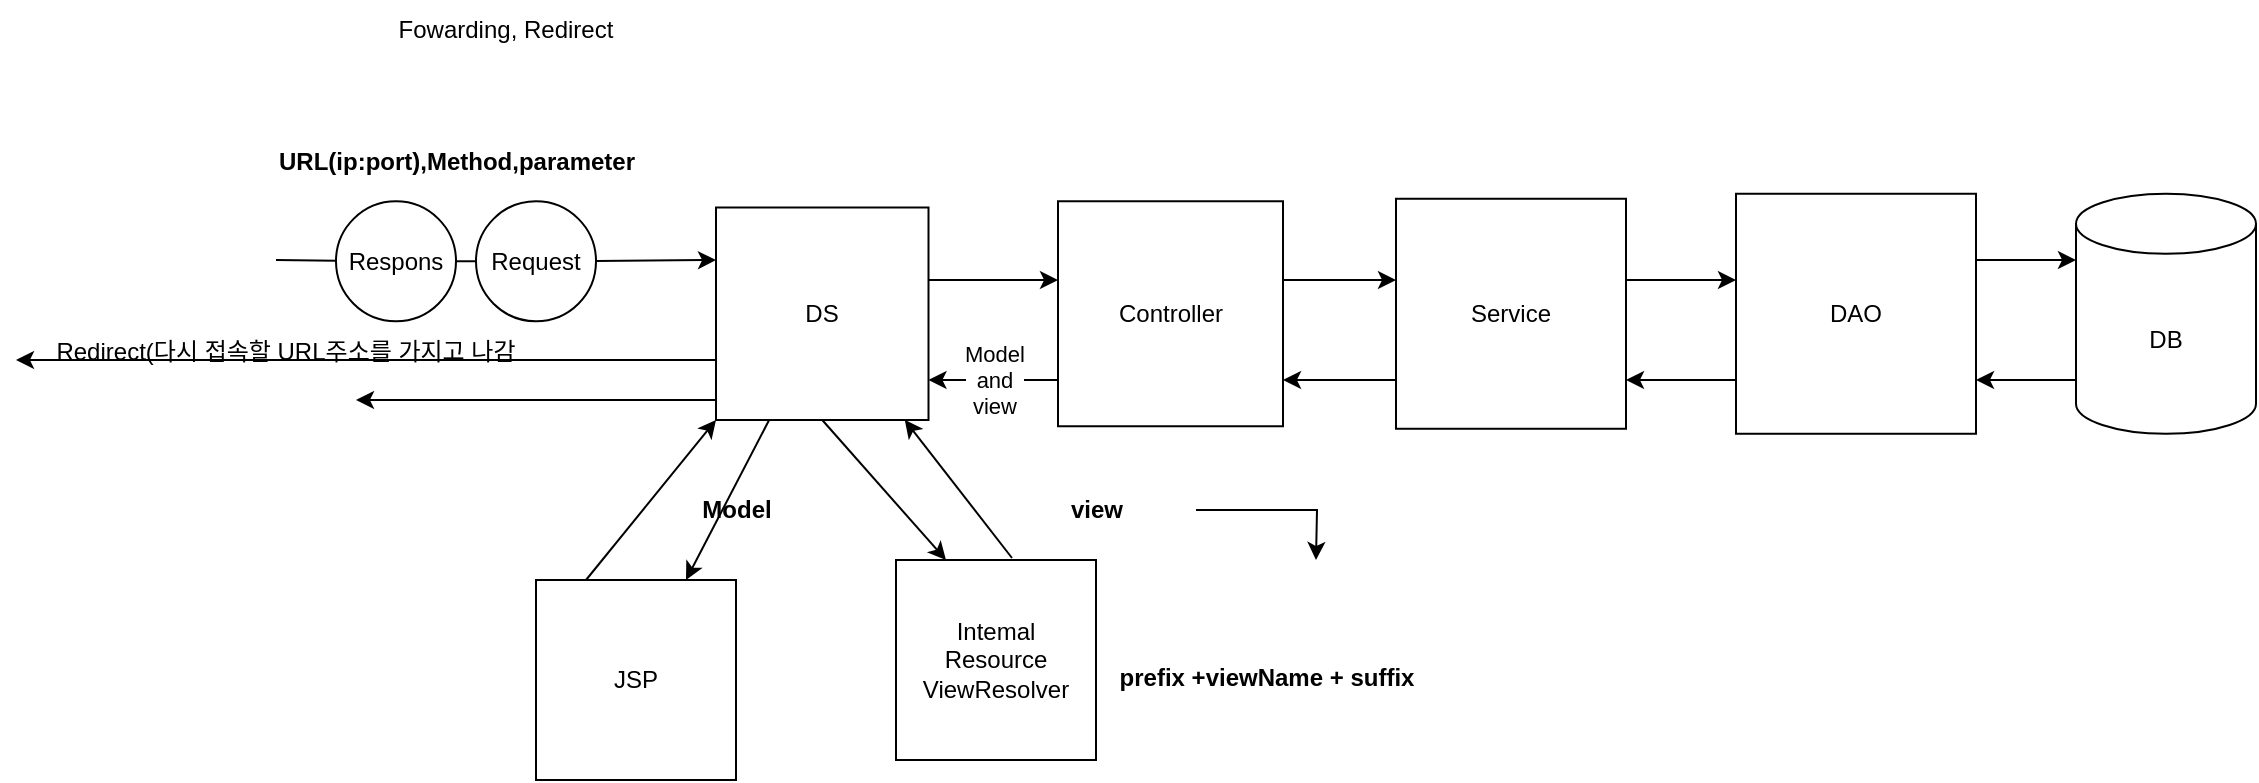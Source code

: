<mxfile version="20.8.23" type="github" pages="3">
  <diagram name="페이지-1" id="vJRO00hqkpaGBJSzuBlY">
    <mxGraphModel dx="2214" dy="1957" grid="1" gridSize="10" guides="1" tooltips="1" connect="1" arrows="1" fold="1" page="1" pageScale="1" pageWidth="827" pageHeight="1169" math="0" shadow="0">
      <root>
        <mxCell id="0" />
        <mxCell id="1" parent="0" />
        <mxCell id="CpFPPWbDuUFxYbLGl7Xc-32" style="edgeStyle=orthogonalEdgeStyle;rounded=0;orthogonalLoop=1;jettySize=auto;html=1;" parent="1" source="CpFPPWbDuUFxYbLGl7Xc-19" target="CpFPPWbDuUFxYbLGl7Xc-20" edge="1">
          <mxGeometry relative="1" as="geometry">
            <Array as="points">
              <mxPoint x="800" y="-430" />
              <mxPoint x="800" y="-430" />
            </Array>
          </mxGeometry>
        </mxCell>
        <mxCell id="CpFPPWbDuUFxYbLGl7Xc-19" value="DB" style="shape=cylinder3;whiteSpace=wrap;html=1;boundedLbl=1;backgroundOutline=1;size=15;" parent="1" vertex="1">
          <mxGeometry x="810" y="-523.12" width="90" height="120" as="geometry" />
        </mxCell>
        <mxCell id="CpFPPWbDuUFxYbLGl7Xc-36" style="edgeStyle=orthogonalEdgeStyle;rounded=0;orthogonalLoop=1;jettySize=auto;html=1;" parent="1" source="CpFPPWbDuUFxYbLGl7Xc-20" target="CpFPPWbDuUFxYbLGl7Xc-21" edge="1">
          <mxGeometry relative="1" as="geometry">
            <Array as="points">
              <mxPoint x="610" y="-430" />
              <mxPoint x="610" y="-430" />
            </Array>
          </mxGeometry>
        </mxCell>
        <mxCell id="CpFPPWbDuUFxYbLGl7Xc-58" value="" style="edgeStyle=orthogonalEdgeStyle;rounded=0;orthogonalLoop=1;jettySize=auto;html=1;fontSize=12;" parent="1" source="CpFPPWbDuUFxYbLGl7Xc-20" target="CpFPPWbDuUFxYbLGl7Xc-19" edge="1">
          <mxGeometry relative="1" as="geometry">
            <Array as="points">
              <mxPoint x="790" y="-490" />
              <mxPoint x="790" y="-490" />
            </Array>
          </mxGeometry>
        </mxCell>
        <mxCell id="CpFPPWbDuUFxYbLGl7Xc-20" value="DAO" style="whiteSpace=wrap;html=1;aspect=fixed;" parent="1" vertex="1">
          <mxGeometry x="640" y="-523.12" width="120" height="120" as="geometry" />
        </mxCell>
        <mxCell id="CpFPPWbDuUFxYbLGl7Xc-29" style="edgeStyle=orthogonalEdgeStyle;rounded=0;orthogonalLoop=1;jettySize=auto;html=1;" parent="1" source="CpFPPWbDuUFxYbLGl7Xc-21" target="CpFPPWbDuUFxYbLGl7Xc-20" edge="1">
          <mxGeometry relative="1" as="geometry">
            <Array as="points">
              <mxPoint x="610" y="-480" />
              <mxPoint x="610" y="-480" />
            </Array>
          </mxGeometry>
        </mxCell>
        <mxCell id="CpFPPWbDuUFxYbLGl7Xc-37" value="" style="edgeStyle=orthogonalEdgeStyle;rounded=0;orthogonalLoop=1;jettySize=auto;html=1;" parent="1" source="CpFPPWbDuUFxYbLGl7Xc-21" target="CpFPPWbDuUFxYbLGl7Xc-22" edge="1">
          <mxGeometry relative="1" as="geometry">
            <Array as="points">
              <mxPoint x="440" y="-430" />
              <mxPoint x="440" y="-430" />
            </Array>
          </mxGeometry>
        </mxCell>
        <mxCell id="CpFPPWbDuUFxYbLGl7Xc-21" value="Service" style="whiteSpace=wrap;html=1;aspect=fixed;" parent="1" vertex="1">
          <mxGeometry x="470" y="-520.62" width="115" height="115" as="geometry" />
        </mxCell>
        <mxCell id="CpFPPWbDuUFxYbLGl7Xc-38" style="edgeStyle=orthogonalEdgeStyle;rounded=0;orthogonalLoop=1;jettySize=auto;html=1;" parent="1" source="CpFPPWbDuUFxYbLGl7Xc-22" edge="1">
          <mxGeometry relative="1" as="geometry">
            <mxPoint x="470" y="-480" as="targetPoint" />
            <Array as="points">
              <mxPoint x="470" y="-480" />
            </Array>
          </mxGeometry>
        </mxCell>
        <mxCell id="CpFPPWbDuUFxYbLGl7Xc-39" value="Model&lt;br&gt;and&lt;br&gt;view" style="edgeStyle=orthogonalEdgeStyle;rounded=0;orthogonalLoop=1;jettySize=auto;html=1;" parent="1" source="CpFPPWbDuUFxYbLGl7Xc-22" target="CpFPPWbDuUFxYbLGl7Xc-24" edge="1">
          <mxGeometry relative="1" as="geometry">
            <Array as="points">
              <mxPoint x="270" y="-430" />
              <mxPoint x="270" y="-430" />
            </Array>
          </mxGeometry>
        </mxCell>
        <mxCell id="CpFPPWbDuUFxYbLGl7Xc-22" value="Controller" style="whiteSpace=wrap;html=1;aspect=fixed;" parent="1" vertex="1">
          <mxGeometry x="301" y="-519.37" width="112.5" height="112.5" as="geometry" />
        </mxCell>
        <mxCell id="CpFPPWbDuUFxYbLGl7Xc-23" value="JSP" style="whiteSpace=wrap;html=1;aspect=fixed;" parent="1" vertex="1">
          <mxGeometry x="40" y="-330" width="100" height="100" as="geometry" />
        </mxCell>
        <mxCell id="CpFPPWbDuUFxYbLGl7Xc-26" value="" style="edgeStyle=orthogonalEdgeStyle;rounded=0;orthogonalLoop=1;jettySize=auto;html=1;" parent="1" source="CpFPPWbDuUFxYbLGl7Xc-24" target="CpFPPWbDuUFxYbLGl7Xc-22" edge="1">
          <mxGeometry relative="1" as="geometry">
            <Array as="points">
              <mxPoint x="270" y="-480" />
              <mxPoint x="270" y="-480" />
            </Array>
          </mxGeometry>
        </mxCell>
        <mxCell id="CpFPPWbDuUFxYbLGl7Xc-57" style="edgeStyle=orthogonalEdgeStyle;rounded=0;orthogonalLoop=1;jettySize=auto;html=1;fontSize=12;" parent="1" source="CpFPPWbDuUFxYbLGl7Xc-24" edge="1">
          <mxGeometry relative="1" as="geometry">
            <mxPoint x="-50" y="-420" as="targetPoint" />
            <Array as="points">
              <mxPoint x="80" y="-420" />
              <mxPoint x="80" y="-420" />
            </Array>
          </mxGeometry>
        </mxCell>
        <mxCell id="CpFPPWbDuUFxYbLGl7Xc-65" style="edgeStyle=orthogonalEdgeStyle;rounded=0;orthogonalLoop=1;jettySize=auto;html=1;fontSize=12;startArrow=none;" parent="1" source="CpFPPWbDuUFxYbLGl7Xc-63" edge="1">
          <mxGeometry relative="1" as="geometry">
            <mxPoint x="-220" y="-440" as="targetPoint" />
            <Array as="points">
              <mxPoint x="100" y="-440" />
            </Array>
          </mxGeometry>
        </mxCell>
        <mxCell id="CpFPPWbDuUFxYbLGl7Xc-24" value="DS" style="whiteSpace=wrap;html=1;aspect=fixed;" parent="1" vertex="1">
          <mxGeometry x="130" y="-516.25" width="106.25" height="106.25" as="geometry" />
        </mxCell>
        <mxCell id="CpFPPWbDuUFxYbLGl7Xc-25" value="Intemal&lt;br&gt;Resource&lt;br&gt;ViewResolver&lt;br&gt;" style="whiteSpace=wrap;html=1;aspect=fixed;" parent="1" vertex="1">
          <mxGeometry x="220" y="-340" width="100" height="100" as="geometry" />
        </mxCell>
        <mxCell id="CpFPPWbDuUFxYbLGl7Xc-42" value="" style="endArrow=classic;html=1;rounded=0;entryX=0.25;entryY=0;entryDx=0;entryDy=0;exitX=0.5;exitY=1;exitDx=0;exitDy=0;" parent="1" source="CpFPPWbDuUFxYbLGl7Xc-24" target="CpFPPWbDuUFxYbLGl7Xc-25" edge="1">
          <mxGeometry width="50" height="50" relative="1" as="geometry">
            <mxPoint x="150" y="-350" as="sourcePoint" />
            <mxPoint x="200" y="-400" as="targetPoint" />
            <Array as="points" />
          </mxGeometry>
        </mxCell>
        <mxCell id="CpFPPWbDuUFxYbLGl7Xc-43" value="&lt;font style=&quot;font-size: 12px;&quot;&gt;prefix +viewName + suffix&lt;/font&gt;" style="text;strokeColor=none;fillColor=none;html=1;fontSize=24;fontStyle=1;verticalAlign=middle;align=center;" parent="1" vertex="1">
          <mxGeometry x="330" y="-310" width="150" height="50" as="geometry" />
        </mxCell>
        <mxCell id="CpFPPWbDuUFxYbLGl7Xc-44" value="" style="endArrow=classic;html=1;rounded=0;fontSize=12;exitX=0.58;exitY=-0.01;exitDx=0;exitDy=0;exitPerimeter=0;" parent="1" source="CpFPPWbDuUFxYbLGl7Xc-25" target="CpFPPWbDuUFxYbLGl7Xc-24" edge="1">
          <mxGeometry width="50" height="50" relative="1" as="geometry">
            <mxPoint x="270" y="-360" as="sourcePoint" />
            <mxPoint x="440" y="-450" as="targetPoint" />
          </mxGeometry>
        </mxCell>
        <mxCell id="uhL7L350TIG_uLX6vuu8-1" style="edgeStyle=orthogonalEdgeStyle;rounded=0;orthogonalLoop=1;jettySize=auto;html=1;" edge="1" parent="1" source="CpFPPWbDuUFxYbLGl7Xc-45">
          <mxGeometry relative="1" as="geometry">
            <mxPoint x="430" y="-340" as="targetPoint" />
          </mxGeometry>
        </mxCell>
        <mxCell id="CpFPPWbDuUFxYbLGl7Xc-45" value="view" style="text;strokeColor=none;fillColor=none;html=1;fontSize=12;fontStyle=1;verticalAlign=middle;align=center;" parent="1" vertex="1">
          <mxGeometry x="270" y="-380" width="100" height="30" as="geometry" />
        </mxCell>
        <mxCell id="CpFPPWbDuUFxYbLGl7Xc-46" value="" style="endArrow=classic;html=1;rounded=0;fontSize=12;exitX=0.25;exitY=0;exitDx=0;exitDy=0;" parent="1" source="CpFPPWbDuUFxYbLGl7Xc-23" edge="1">
          <mxGeometry width="50" height="50" relative="1" as="geometry">
            <mxPoint x="80" y="-360" as="sourcePoint" />
            <mxPoint x="130" y="-410" as="targetPoint" />
            <Array as="points" />
          </mxGeometry>
        </mxCell>
        <mxCell id="CpFPPWbDuUFxYbLGl7Xc-47" value="" style="endArrow=classic;html=1;rounded=0;fontSize=12;entryX=0.75;entryY=0;entryDx=0;entryDy=0;exitX=0.25;exitY=1;exitDx=0;exitDy=0;" parent="1" source="CpFPPWbDuUFxYbLGl7Xc-24" target="CpFPPWbDuUFxYbLGl7Xc-23" edge="1">
          <mxGeometry width="50" height="50" relative="1" as="geometry">
            <mxPoint x="50" y="-360" as="sourcePoint" />
            <mxPoint x="100" y="-410" as="targetPoint" />
          </mxGeometry>
        </mxCell>
        <mxCell id="CpFPPWbDuUFxYbLGl7Xc-48" value="Model" style="text;strokeColor=none;fillColor=none;html=1;fontSize=12;fontStyle=1;verticalAlign=middle;align=center;" parent="1" vertex="1">
          <mxGeometry x="100" y="-377.5" width="80" height="25" as="geometry" />
        </mxCell>
        <mxCell id="CpFPPWbDuUFxYbLGl7Xc-50" value="" style="endArrow=classic;html=1;rounded=0;fontSize=12;startArrow=none;" parent="1" source="CpFPPWbDuUFxYbLGl7Xc-52" edge="1">
          <mxGeometry width="50" height="50" relative="1" as="geometry">
            <mxPoint x="-90" y="-490" as="sourcePoint" />
            <mxPoint x="130" y="-490" as="targetPoint" />
          </mxGeometry>
        </mxCell>
        <mxCell id="CpFPPWbDuUFxYbLGl7Xc-51" value="URL(ip:port),Method,parameter" style="text;strokeColor=none;fillColor=none;html=1;fontSize=12;fontStyle=1;verticalAlign=middle;align=center;" parent="1" vertex="1">
          <mxGeometry x="-110" y="-559.37" width="220" height="40" as="geometry" />
        </mxCell>
        <mxCell id="CpFPPWbDuUFxYbLGl7Xc-54" value="" style="endArrow=none;html=1;rounded=0;fontSize=12;" parent="1" target="CpFPPWbDuUFxYbLGl7Xc-53" edge="1">
          <mxGeometry width="50" height="50" relative="1" as="geometry">
            <mxPoint x="-90" y="-490" as="sourcePoint" />
            <mxPoint x="130" y="-490" as="targetPoint" />
          </mxGeometry>
        </mxCell>
        <mxCell id="CpFPPWbDuUFxYbLGl7Xc-53" value="Respons" style="ellipse;whiteSpace=wrap;html=1;aspect=fixed;fontSize=12;" parent="1" vertex="1">
          <mxGeometry x="-60" y="-519.37" width="60" height="60" as="geometry" />
        </mxCell>
        <mxCell id="CpFPPWbDuUFxYbLGl7Xc-55" value="" style="endArrow=none;html=1;rounded=0;fontSize=12;startArrow=none;" parent="1" source="CpFPPWbDuUFxYbLGl7Xc-53" target="CpFPPWbDuUFxYbLGl7Xc-52" edge="1">
          <mxGeometry width="50" height="50" relative="1" as="geometry">
            <mxPoint x="-10.245" y="-505.583" as="sourcePoint" />
            <mxPoint x="130" y="-490" as="targetPoint" />
          </mxGeometry>
        </mxCell>
        <mxCell id="CpFPPWbDuUFxYbLGl7Xc-52" value="Request" style="ellipse;whiteSpace=wrap;html=1;aspect=fixed;fontSize=12;" parent="1" vertex="1">
          <mxGeometry x="10" y="-519.37" width="60" height="60" as="geometry" />
        </mxCell>
        <mxCell id="CpFPPWbDuUFxYbLGl7Xc-60" value="Fowarding, Redirect" style="text;html=1;strokeColor=none;fillColor=none;align=center;verticalAlign=middle;whiteSpace=wrap;rounded=0;fontSize=12;" parent="1" vertex="1">
          <mxGeometry x="-60" y="-620" width="170" height="30" as="geometry" />
        </mxCell>
        <mxCell id="CpFPPWbDuUFxYbLGl7Xc-66" value="" style="edgeStyle=orthogonalEdgeStyle;rounded=0;orthogonalLoop=1;jettySize=auto;html=1;fontSize=12;endArrow=none;" parent="1" source="CpFPPWbDuUFxYbLGl7Xc-24" target="CpFPPWbDuUFxYbLGl7Xc-63" edge="1">
          <mxGeometry relative="1" as="geometry">
            <mxPoint x="-220" y="-440" as="targetPoint" />
            <mxPoint x="130" y="-440" as="sourcePoint" />
            <Array as="points">
              <mxPoint x="70" y="-440" />
              <mxPoint x="70" y="-440" />
            </Array>
          </mxGeometry>
        </mxCell>
        <mxCell id="CpFPPWbDuUFxYbLGl7Xc-63" value="Redirect(다시 접속할 URL주소를 가지고 나감&lt;br&gt;" style="text;html=1;strokeColor=none;fillColor=none;align=center;verticalAlign=middle;whiteSpace=wrap;rounded=0;fontSize=12;" parent="1" vertex="1">
          <mxGeometry x="-220" y="-459.37" width="270" height="30" as="geometry" />
        </mxCell>
      </root>
    </mxGraphModel>
  </diagram>
  <diagram id="TAv-3YEOq6iiqEUwi1SK" name="페이지-2">
    <mxGraphModel dx="1387" dy="796" grid="1" gridSize="10" guides="1" tooltips="1" connect="1" arrows="1" fold="1" page="1" pageScale="1" pageWidth="1169" pageHeight="827" math="0" shadow="0">
      <root>
        <mxCell id="0" />
        <mxCell id="1" parent="0" />
        <mxCell id="Tq7jGYfVatZDM1Ckg21b-1" value="ProductDAO" style="swimlane;fontStyle=1;align=center;verticalAlign=top;childLayout=stackLayout;horizontal=1;startSize=40;horizontalStack=0;resizeParent=1;resizeParentMax=0;resizeLast=0;collapsible=1;marginBottom=0;fontSize=12;" parent="1" vertex="1">
          <mxGeometry x="960" y="168" width="300" height="190" as="geometry" />
        </mxCell>
        <mxCell id="Tq7jGYfVatZDM1Ckg21b-2" value="- sqlSession: sqlSession&#xa;-NAMESPACE: String" style="text;strokeColor=none;fillColor=none;align=left;verticalAlign=top;spacingLeft=4;spacingRight=4;overflow=hidden;rotatable=0;points=[[0,0.5],[1,0.5]];portConstraint=eastwest;fontSize=12;" parent="Tq7jGYfVatZDM1Ckg21b-1" vertex="1">
          <mxGeometry y="40" width="300" height="60" as="geometry" />
        </mxCell>
        <mxCell id="Tq7jGYfVatZDM1Ckg21b-3" value="" style="line;strokeWidth=1;fillColor=none;align=left;verticalAlign=middle;spacingTop=-1;spacingLeft=3;spacingRight=3;rotatable=0;labelPosition=right;points=[];portConstraint=eastwest;strokeColor=inherit;fontSize=12;" parent="Tq7jGYfVatZDM1Ckg21b-1" vertex="1">
          <mxGeometry y="100" width="300" height="8" as="geometry" />
        </mxCell>
        <mxCell id="Tq7jGYfVatZDM1Ckg21b-4" value="+ getProductList(): List&lt;ProductDTO&gt;&#xa;+getProductDetail(ProductDTO): ProductDTO&#xa;+setAddProduct(ProductDTO): int" style="text;strokeColor=none;fillColor=none;align=left;verticalAlign=top;spacingLeft=4;spacingRight=4;overflow=hidden;rotatable=0;points=[[0,0.5],[1,0.5]];portConstraint=eastwest;fontSize=12;" parent="Tq7jGYfVatZDM1Ckg21b-1" vertex="1">
          <mxGeometry y="108" width="300" height="82" as="geometry" />
        </mxCell>
        <mxCell id="Tq7jGYfVatZDM1Ckg21b-5" value="Product" style="text;html=1;strokeColor=none;fillColor=none;align=center;verticalAlign=middle;whiteSpace=wrap;rounded=0;fontSize=12;" parent="1" vertex="1">
          <mxGeometry x="160" y="80" width="60" height="30" as="geometry" />
        </mxCell>
        <mxCell id="Tq7jGYfVatZDM1Ckg21b-22" style="edgeStyle=orthogonalEdgeStyle;rounded=0;orthogonalLoop=1;jettySize=auto;html=1;fontSize=12;" parent="1" source="Tq7jGYfVatZDM1Ckg21b-10" target="Tq7jGYfVatZDM1Ckg21b-1" edge="1">
          <mxGeometry relative="1" as="geometry">
            <Array as="points">
              <mxPoint x="910" y="230" />
              <mxPoint x="910" y="230" />
            </Array>
          </mxGeometry>
        </mxCell>
        <mxCell id="Tq7jGYfVatZDM1Ckg21b-10" value="ProductService" style="swimlane;fontStyle=1;align=center;verticalAlign=top;childLayout=stackLayout;horizontal=1;startSize=40;horizontalStack=0;resizeParent=1;resizeParentMax=0;resizeLast=0;collapsible=1;marginBottom=0;fontSize=12;" parent="1" vertex="1">
          <mxGeometry x="520" y="168" width="330" height="204" as="geometry" />
        </mxCell>
        <mxCell id="Tq7jGYfVatZDM1Ckg21b-11" value="- ProductDAO: ProductDAO" style="text;strokeColor=none;fillColor=none;align=left;verticalAlign=top;spacingLeft=4;spacingRight=4;overflow=hidden;rotatable=0;points=[[0,0.5],[1,0.5]];portConstraint=eastwest;fontSize=12;" parent="Tq7jGYfVatZDM1Ckg21b-10" vertex="1">
          <mxGeometry y="40" width="330" height="64" as="geometry" />
        </mxCell>
        <mxCell id="Tq7jGYfVatZDM1Ckg21b-12" value="" style="line;strokeWidth=1;fillColor=none;align=left;verticalAlign=middle;spacingTop=-1;spacingLeft=3;spacingRight=3;rotatable=0;labelPosition=right;points=[];portConstraint=eastwest;strokeColor=inherit;fontSize=12;" parent="Tq7jGYfVatZDM1Ckg21b-10" vertex="1">
          <mxGeometry y="104" width="330" height="8" as="geometry" />
        </mxCell>
        <mxCell id="Tq7jGYfVatZDM1Ckg21b-13" value="+ getProductList(): List&lt;ProductDTO&gt;&#xa;+getProductDetail(ProductDTO): ProductDTO&#xa;+setAddProduct(ProductDTO,List&lt;ProductOptionDTO&gt;): int" style="text;strokeColor=none;fillColor=none;align=left;verticalAlign=top;spacingLeft=4;spacingRight=4;overflow=hidden;rotatable=0;points=[[0,0.5],[1,0.5]];portConstraint=eastwest;fontSize=12;" parent="Tq7jGYfVatZDM1Ckg21b-10" vertex="1">
          <mxGeometry y="112" width="330" height="92" as="geometry" />
        </mxCell>
        <mxCell id="Tq7jGYfVatZDM1Ckg21b-21" style="edgeStyle=orthogonalEdgeStyle;rounded=0;orthogonalLoop=1;jettySize=auto;html=1;fontSize=12;" parent="1" source="Tq7jGYfVatZDM1Ckg21b-14" target="Tq7jGYfVatZDM1Ckg21b-10" edge="1">
          <mxGeometry relative="1" as="geometry">
            <Array as="points">
              <mxPoint x="480" y="230" />
              <mxPoint x="480" y="230" />
            </Array>
          </mxGeometry>
        </mxCell>
        <mxCell id="Tq7jGYfVatZDM1Ckg21b-14" value="ProductController" style="swimlane;fontStyle=1;align=center;verticalAlign=top;childLayout=stackLayout;horizontal=1;startSize=40;horizontalStack=0;resizeParent=1;resizeParentMax=0;resizeLast=0;collapsible=1;marginBottom=0;fontSize=12;" parent="1" vertex="1">
          <mxGeometry x="170" y="168" width="260" height="200" as="geometry" />
        </mxCell>
        <mxCell id="Tq7jGYfVatZDM1Ckg21b-15" value="- ProductService: ProductService" style="text;strokeColor=none;fillColor=none;align=left;verticalAlign=top;spacingLeft=4;spacingRight=4;overflow=hidden;rotatable=0;points=[[0,0.5],[1,0.5]];portConstraint=eastwest;fontSize=12;" parent="Tq7jGYfVatZDM1Ckg21b-14" vertex="1">
          <mxGeometry y="40" width="260" height="54" as="geometry" />
        </mxCell>
        <mxCell id="Tq7jGYfVatZDM1Ckg21b-16" value="" style="line;strokeWidth=1;fillColor=none;align=left;verticalAlign=middle;spacingTop=-1;spacingLeft=3;spacingRight=3;rotatable=0;labelPosition=right;points=[];portConstraint=eastwest;strokeColor=inherit;fontSize=12;" parent="Tq7jGYfVatZDM1Ckg21b-14" vertex="1">
          <mxGeometry y="94" width="260" height="8" as="geometry" />
        </mxCell>
        <mxCell id="Tq7jGYfVatZDM1Ckg21b-17" value="+ getProductList(): ModelView&#xa;+getProductDetail(ProductDTO): String&#xa;+setAddProduct(): void&#xa;+setAddProduct(ProductDTO): String" style="text;strokeColor=none;fillColor=none;align=left;verticalAlign=top;spacingLeft=4;spacingRight=4;overflow=hidden;rotatable=0;points=[[0,0.5],[1,0.5]];portConstraint=eastwest;fontSize=12;" parent="Tq7jGYfVatZDM1Ckg21b-14" vertex="1">
          <mxGeometry y="102" width="260" height="98" as="geometry" />
        </mxCell>
      </root>
    </mxGraphModel>
  </diagram>
  <diagram id="ErTSzIxHDLZMtwp1Y9-2" name="페이지-3">
    <mxGraphModel dx="1387" dy="796" grid="1" gridSize="10" guides="1" tooltips="1" connect="1" arrows="1" fold="1" page="1" pageScale="1" pageWidth="1169" pageHeight="827" math="0" shadow="0">
      <root>
        <mxCell id="0" />
        <mxCell id="1" parent="0" />
        <mxCell id="5zh7JnCi8OV8APrzXpx1-1" value="Member" style="text;html=1;strokeColor=none;fillColor=none;align=center;verticalAlign=middle;whiteSpace=wrap;rounded=0;fontSize=12;" parent="1" vertex="1">
          <mxGeometry x="150" y="120" width="60" height="30" as="geometry" />
        </mxCell>
        <mxCell id="5zh7JnCi8OV8APrzXpx1-2" value="MemberController" style="swimlane;fontStyle=1;align=center;verticalAlign=top;childLayout=stackLayout;horizontal=1;startSize=40;horizontalStack=0;resizeParent=1;resizeParentMax=0;resizeLast=0;collapsible=1;marginBottom=0;fontSize=12;" parent="1" vertex="1">
          <mxGeometry x="110" y="180" width="260" height="200" as="geometry" />
        </mxCell>
        <mxCell id="5zh7JnCi8OV8APrzXpx1-3" value="- MemberService: MemberService" style="text;strokeColor=none;fillColor=none;align=left;verticalAlign=top;spacingLeft=4;spacingRight=4;overflow=hidden;rotatable=0;points=[[0,0.5],[1,0.5]];portConstraint=eastwest;fontSize=12;" parent="5zh7JnCi8OV8APrzXpx1-2" vertex="1">
          <mxGeometry y="40" width="260" height="54" as="geometry" />
        </mxCell>
        <mxCell id="5zh7JnCi8OV8APrzXpx1-4" value="" style="line;strokeWidth=1;fillColor=none;align=left;verticalAlign=middle;spacingTop=-1;spacingLeft=3;spacingRight=3;rotatable=0;labelPosition=right;points=[];portConstraint=eastwest;strokeColor=inherit;fontSize=12;" parent="5zh7JnCi8OV8APrzXpx1-2" vertex="1">
          <mxGeometry y="94" width="260" height="8" as="geometry" />
        </mxCell>
        <mxCell id="5zh7JnCi8OV8APrzXpx1-5" value="+setMemberJoin(): void&#xa;+setMemberJoin(MemberDTO) : String&#xa;" style="text;strokeColor=none;fillColor=none;align=left;verticalAlign=top;spacingLeft=4;spacingRight=4;overflow=hidden;rotatable=0;points=[[0,0.5],[1,0.5]];portConstraint=eastwest;fontSize=12;" parent="5zh7JnCi8OV8APrzXpx1-2" vertex="1">
          <mxGeometry y="102" width="260" height="98" as="geometry" />
        </mxCell>
        <mxCell id="FkOZpwYwqaAiWKg_z3qc-2" style="edgeStyle=orthogonalEdgeStyle;rounded=0;orthogonalLoop=1;jettySize=auto;html=1;fontSize=12;" parent="1" target="5zh7JnCi8OV8APrzXpx1-10" edge="1">
          <mxGeometry relative="1" as="geometry">
            <Array as="points">
              <mxPoint x="850" y="250" />
              <mxPoint x="850" y="250" />
            </Array>
            <mxPoint x="800" y="250" as="sourcePoint" />
          </mxGeometry>
        </mxCell>
        <mxCell id="5zh7JnCi8OV8APrzXpx1-10" value="MemberDAO" style="swimlane;fontStyle=1;align=center;verticalAlign=top;childLayout=stackLayout;horizontal=1;startSize=40;horizontalStack=0;resizeParent=1;resizeParentMax=0;resizeLast=0;collapsible=1;marginBottom=0;fontSize=12;" parent="1" vertex="1">
          <mxGeometry x="910" y="185" width="300" height="190" as="geometry" />
        </mxCell>
        <mxCell id="5zh7JnCi8OV8APrzXpx1-11" value="- sqlSession: sqlSession&#xa;-NAMESPACE: String" style="text;strokeColor=none;fillColor=none;align=left;verticalAlign=top;spacingLeft=4;spacingRight=4;overflow=hidden;rotatable=0;points=[[0,0.5],[1,0.5]];portConstraint=eastwest;fontSize=12;" parent="5zh7JnCi8OV8APrzXpx1-10" vertex="1">
          <mxGeometry y="40" width="300" height="60" as="geometry" />
        </mxCell>
        <mxCell id="5zh7JnCi8OV8APrzXpx1-12" value="" style="line;strokeWidth=1;fillColor=none;align=left;verticalAlign=middle;spacingTop=-1;spacingLeft=3;spacingRight=3;rotatable=0;labelPosition=right;points=[];portConstraint=eastwest;strokeColor=inherit;fontSize=12;" parent="5zh7JnCi8OV8APrzXpx1-10" vertex="1">
          <mxGeometry y="100" width="300" height="8" as="geometry" />
        </mxCell>
        <mxCell id="5zh7JnCi8OV8APrzXpx1-13" value="+setMemberJoin(ProductDTO): int" style="text;strokeColor=none;fillColor=none;align=left;verticalAlign=top;spacingLeft=4;spacingRight=4;overflow=hidden;rotatable=0;points=[[0,0.5],[1,0.5]];portConstraint=eastwest;fontSize=12;" parent="5zh7JnCi8OV8APrzXpx1-10" vertex="1">
          <mxGeometry y="108" width="300" height="82" as="geometry" />
        </mxCell>
        <mxCell id="L-vmqGKHlIvUmPQuvID6-2" value="BankBook" style="text;html=1;align=center;verticalAlign=middle;resizable=0;points=[];autosize=1;strokeColor=none;fillColor=none;" vertex="1" parent="1">
          <mxGeometry x="150" y="510" width="80" height="30" as="geometry" />
        </mxCell>
        <mxCell id="L-vmqGKHlIvUmPQuvID6-3" value="BankBookDAO" style="swimlane;fontStyle=1;align=center;verticalAlign=top;childLayout=stackLayout;horizontal=1;startSize=40;horizontalStack=0;resizeParent=1;resizeParentMax=0;resizeLast=0;collapsible=1;marginBottom=0;" vertex="1" parent="1">
          <mxGeometry x="940" y="550" width="270" height="200" as="geometry" />
        </mxCell>
        <mxCell id="L-vmqGKHlIvUmPQuvID6-4" value="- sqlSession : sqlSession&#xa;- NAMESPACE : String" style="text;strokeColor=none;fillColor=none;align=left;verticalAlign=top;spacingLeft=4;spacingRight=4;overflow=hidden;rotatable=0;points=[[0,0.5],[1,0.5]];portConstraint=eastwest;" vertex="1" parent="L-vmqGKHlIvUmPQuvID6-3">
          <mxGeometry y="40" width="270" height="60" as="geometry" />
        </mxCell>
        <mxCell id="L-vmqGKHlIvUmPQuvID6-5" value="" style="line;strokeWidth=1;fillColor=none;align=left;verticalAlign=middle;spacingTop=-1;spacingLeft=3;spacingRight=3;rotatable=0;labelPosition=right;points=[];portConstraint=eastwest;strokeColor=inherit;" vertex="1" parent="L-vmqGKHlIvUmPQuvID6-3">
          <mxGeometry y="100" width="270" height="8" as="geometry" />
        </mxCell>
        <mxCell id="L-vmqGKHlIvUmPQuvID6-6" value="+ getBankBookList() : List&lt;BankBookDTO&gt;&#xa;+getBankBookDetail() : int&#xa;+getBankBookAdd() : int&#xa;+getBankBookUpdate() : int&#xa;+getBankBookDelete() : int" style="text;strokeColor=none;fillColor=none;align=left;verticalAlign=top;spacingLeft=4;spacingRight=4;overflow=hidden;rotatable=0;points=[[0,0.5],[1,0.5]];portConstraint=eastwest;" vertex="1" parent="L-vmqGKHlIvUmPQuvID6-3">
          <mxGeometry y="108" width="270" height="92" as="geometry" />
        </mxCell>
        <mxCell id="L-vmqGKHlIvUmPQuvID6-7" value="BankBookService" style="swimlane;fontStyle=1;align=center;verticalAlign=top;childLayout=stackLayout;horizontal=1;startSize=40;horizontalStack=0;resizeParent=1;resizeParentMax=0;resizeLast=0;collapsible=1;marginBottom=0;" vertex="1" parent="1">
          <mxGeometry x="500" y="560" width="290" height="190" as="geometry" />
        </mxCell>
        <mxCell id="L-vmqGKHlIvUmPQuvID6-8" value="- bankBookDAO : BankBookDAO" style="text;strokeColor=none;fillColor=none;align=left;verticalAlign=top;spacingLeft=4;spacingRight=4;overflow=hidden;rotatable=0;points=[[0,0.5],[1,0.5]];portConstraint=eastwest;" vertex="1" parent="L-vmqGKHlIvUmPQuvID6-7">
          <mxGeometry y="40" width="290" height="60" as="geometry" />
        </mxCell>
        <mxCell id="L-vmqGKHlIvUmPQuvID6-9" value="" style="line;strokeWidth=1;fillColor=none;align=left;verticalAlign=middle;spacingTop=-1;spacingLeft=3;spacingRight=3;rotatable=0;labelPosition=right;points=[];portConstraint=eastwest;strokeColor=inherit;" vertex="1" parent="L-vmqGKHlIvUmPQuvID6-7">
          <mxGeometry y="100" width="290" height="8" as="geometry" />
        </mxCell>
        <mxCell id="L-vmqGKHlIvUmPQuvID6-10" value="+ getBankBookList() : List&lt;BankBookDTO&gt;&#xa;+getBankBookDetail() : BankBookDTO&#xa;+getBankBookAdd() : int&#xa;+getBankBookUpdate() : int&#xa;+getBankBookDelete() : int" style="text;strokeColor=none;fillColor=none;align=left;verticalAlign=top;spacingLeft=4;spacingRight=4;overflow=hidden;rotatable=0;points=[[0,0.5],[1,0.5]];portConstraint=eastwest;" vertex="1" parent="L-vmqGKHlIvUmPQuvID6-7">
          <mxGeometry y="108" width="290" height="82" as="geometry" />
        </mxCell>
        <mxCell id="L-vmqGKHlIvUmPQuvID6-11" value="BankBookController" style="swimlane;fontStyle=1;align=center;verticalAlign=top;childLayout=stackLayout;horizontal=1;startSize=40;horizontalStack=0;resizeParent=1;resizeParentMax=0;resizeLast=0;collapsible=1;marginBottom=0;" vertex="1" parent="1">
          <mxGeometry x="110" y="560" width="275" height="190" as="geometry" />
        </mxCell>
        <mxCell id="L-vmqGKHlIvUmPQuvID6-12" value="- bankBookService : BankBookService" style="text;strokeColor=none;fillColor=none;align=left;verticalAlign=top;spacingLeft=4;spacingRight=4;overflow=hidden;rotatable=0;points=[[0,0.5],[1,0.5]];portConstraint=eastwest;" vertex="1" parent="L-vmqGKHlIvUmPQuvID6-11">
          <mxGeometry y="40" width="275" height="60" as="geometry" />
        </mxCell>
        <mxCell id="L-vmqGKHlIvUmPQuvID6-13" value="" style="line;strokeWidth=1;fillColor=none;align=left;verticalAlign=middle;spacingTop=-1;spacingLeft=3;spacingRight=3;rotatable=0;labelPosition=right;points=[];portConstraint=eastwest;strokeColor=inherit;" vertex="1" parent="L-vmqGKHlIvUmPQuvID6-11">
          <mxGeometry y="100" width="275" height="8" as="geometry" />
        </mxCell>
        <mxCell id="L-vmqGKHlIvUmPQuvID6-14" value="+ getBankBookList() : ModelAndView&#xa;+getBankBookDetail() : ModelAndView&#xa;+getBankBookAdd() :ModelAndView&#xa;+getBankBookUpdate() : ModelAndView&#xa;+getBankBookDelete() : ModelAndView" style="text;strokeColor=none;fillColor=none;align=left;verticalAlign=top;spacingLeft=4;spacingRight=4;overflow=hidden;rotatable=0;points=[[0,0.5],[1,0.5]];portConstraint=eastwest;" vertex="1" parent="L-vmqGKHlIvUmPQuvID6-11">
          <mxGeometry y="108" width="275" height="82" as="geometry" />
        </mxCell>
        <mxCell id="KZbEXDJwpoB-c82zj3eX-5" style="edgeStyle=orthogonalEdgeStyle;rounded=0;orthogonalLoop=1;jettySize=auto;html=1;" edge="1" parent="1" source="L-vmqGKHlIvUmPQuvID6-8" target="L-vmqGKHlIvUmPQuvID6-4">
          <mxGeometry relative="1" as="geometry">
            <Array as="points">
              <mxPoint x="850" y="620" />
              <mxPoint x="850" y="620" />
            </Array>
          </mxGeometry>
        </mxCell>
        <mxCell id="KZbEXDJwpoB-c82zj3eX-6" value="MemberService" style="swimlane;fontStyle=1;align=center;verticalAlign=top;childLayout=stackLayout;horizontal=1;startSize=40;horizontalStack=0;resizeParent=1;resizeParentMax=0;resizeLast=0;collapsible=1;marginBottom=0;fontSize=12;" vertex="1" parent="1">
          <mxGeometry x="495" y="180" width="300" height="190" as="geometry" />
        </mxCell>
        <mxCell id="KZbEXDJwpoB-c82zj3eX-7" value="- memberDAO : memberDAO" style="text;strokeColor=none;fillColor=none;align=left;verticalAlign=top;spacingLeft=4;spacingRight=4;overflow=hidden;rotatable=0;points=[[0,0.5],[1,0.5]];portConstraint=eastwest;fontSize=12;" vertex="1" parent="KZbEXDJwpoB-c82zj3eX-6">
          <mxGeometry y="40" width="300" height="60" as="geometry" />
        </mxCell>
        <mxCell id="KZbEXDJwpoB-c82zj3eX-8" value="" style="line;strokeWidth=1;fillColor=none;align=left;verticalAlign=middle;spacingTop=-1;spacingLeft=3;spacingRight=3;rotatable=0;labelPosition=right;points=[];portConstraint=eastwest;strokeColor=inherit;fontSize=12;" vertex="1" parent="KZbEXDJwpoB-c82zj3eX-6">
          <mxGeometry y="100" width="300" height="8" as="geometry" />
        </mxCell>
        <mxCell id="KZbEXDJwpoB-c82zj3eX-9" value="+setMemberJoin(ProductDTO): int" style="text;strokeColor=none;fillColor=none;align=left;verticalAlign=top;spacingLeft=4;spacingRight=4;overflow=hidden;rotatable=0;points=[[0,0.5],[1,0.5]];portConstraint=eastwest;fontSize=12;" vertex="1" parent="KZbEXDJwpoB-c82zj3eX-6">
          <mxGeometry y="108" width="300" height="82" as="geometry" />
        </mxCell>
        <mxCell id="KZbEXDJwpoB-c82zj3eX-10" style="edgeStyle=orthogonalEdgeStyle;rounded=0;orthogonalLoop=1;jettySize=auto;html=1;entryX=0;entryY=0.5;entryDx=0;entryDy=0;" edge="1" parent="1" source="5zh7JnCi8OV8APrzXpx1-3" target="KZbEXDJwpoB-c82zj3eX-7">
          <mxGeometry relative="1" as="geometry">
            <Array as="points">
              <mxPoint x="410" y="250" />
              <mxPoint x="410" y="250" />
            </Array>
          </mxGeometry>
        </mxCell>
        <mxCell id="KZbEXDJwpoB-c82zj3eX-11" style="edgeStyle=orthogonalEdgeStyle;rounded=0;orthogonalLoop=1;jettySize=auto;html=1;entryX=0;entryY=0.5;entryDx=0;entryDy=0;" edge="1" parent="1" source="L-vmqGKHlIvUmPQuvID6-12" target="L-vmqGKHlIvUmPQuvID6-8">
          <mxGeometry relative="1" as="geometry" />
        </mxCell>
      </root>
    </mxGraphModel>
  </diagram>
</mxfile>
